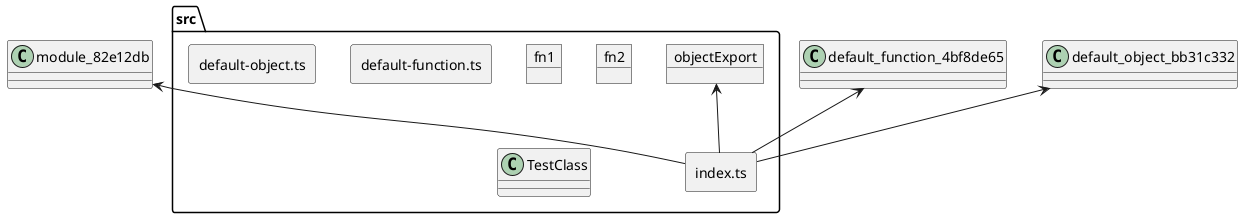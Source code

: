 @startuml
    folder "src" as src_b874d07 {
      rectangle "default-function.ts" as default_function_ts_4bf8de65 {
      }
      rectangle "default-object.ts" as default_object_ts_bb31c332 {
      }
      rectangle "index.ts" as index_ts_e4daf83f {
      }
      object "fn1" as fn1_82e12db {
      }
      object "fn2" as fn2_82e12db {
      }
      object "objectExport" as object_export_8fea82dd {
      }
      class "TestClass" as test_class_8fea82dd {
      }
    }
  index_ts_e4daf83f -up-> default_object_bb31c332
  index_ts_e4daf83f -up-> default_function_4bf8de65
  index_ts_e4daf83f -up-> module_82e12db
  index_ts_e4daf83f -up-> object_export_8fea82dd
@enduml